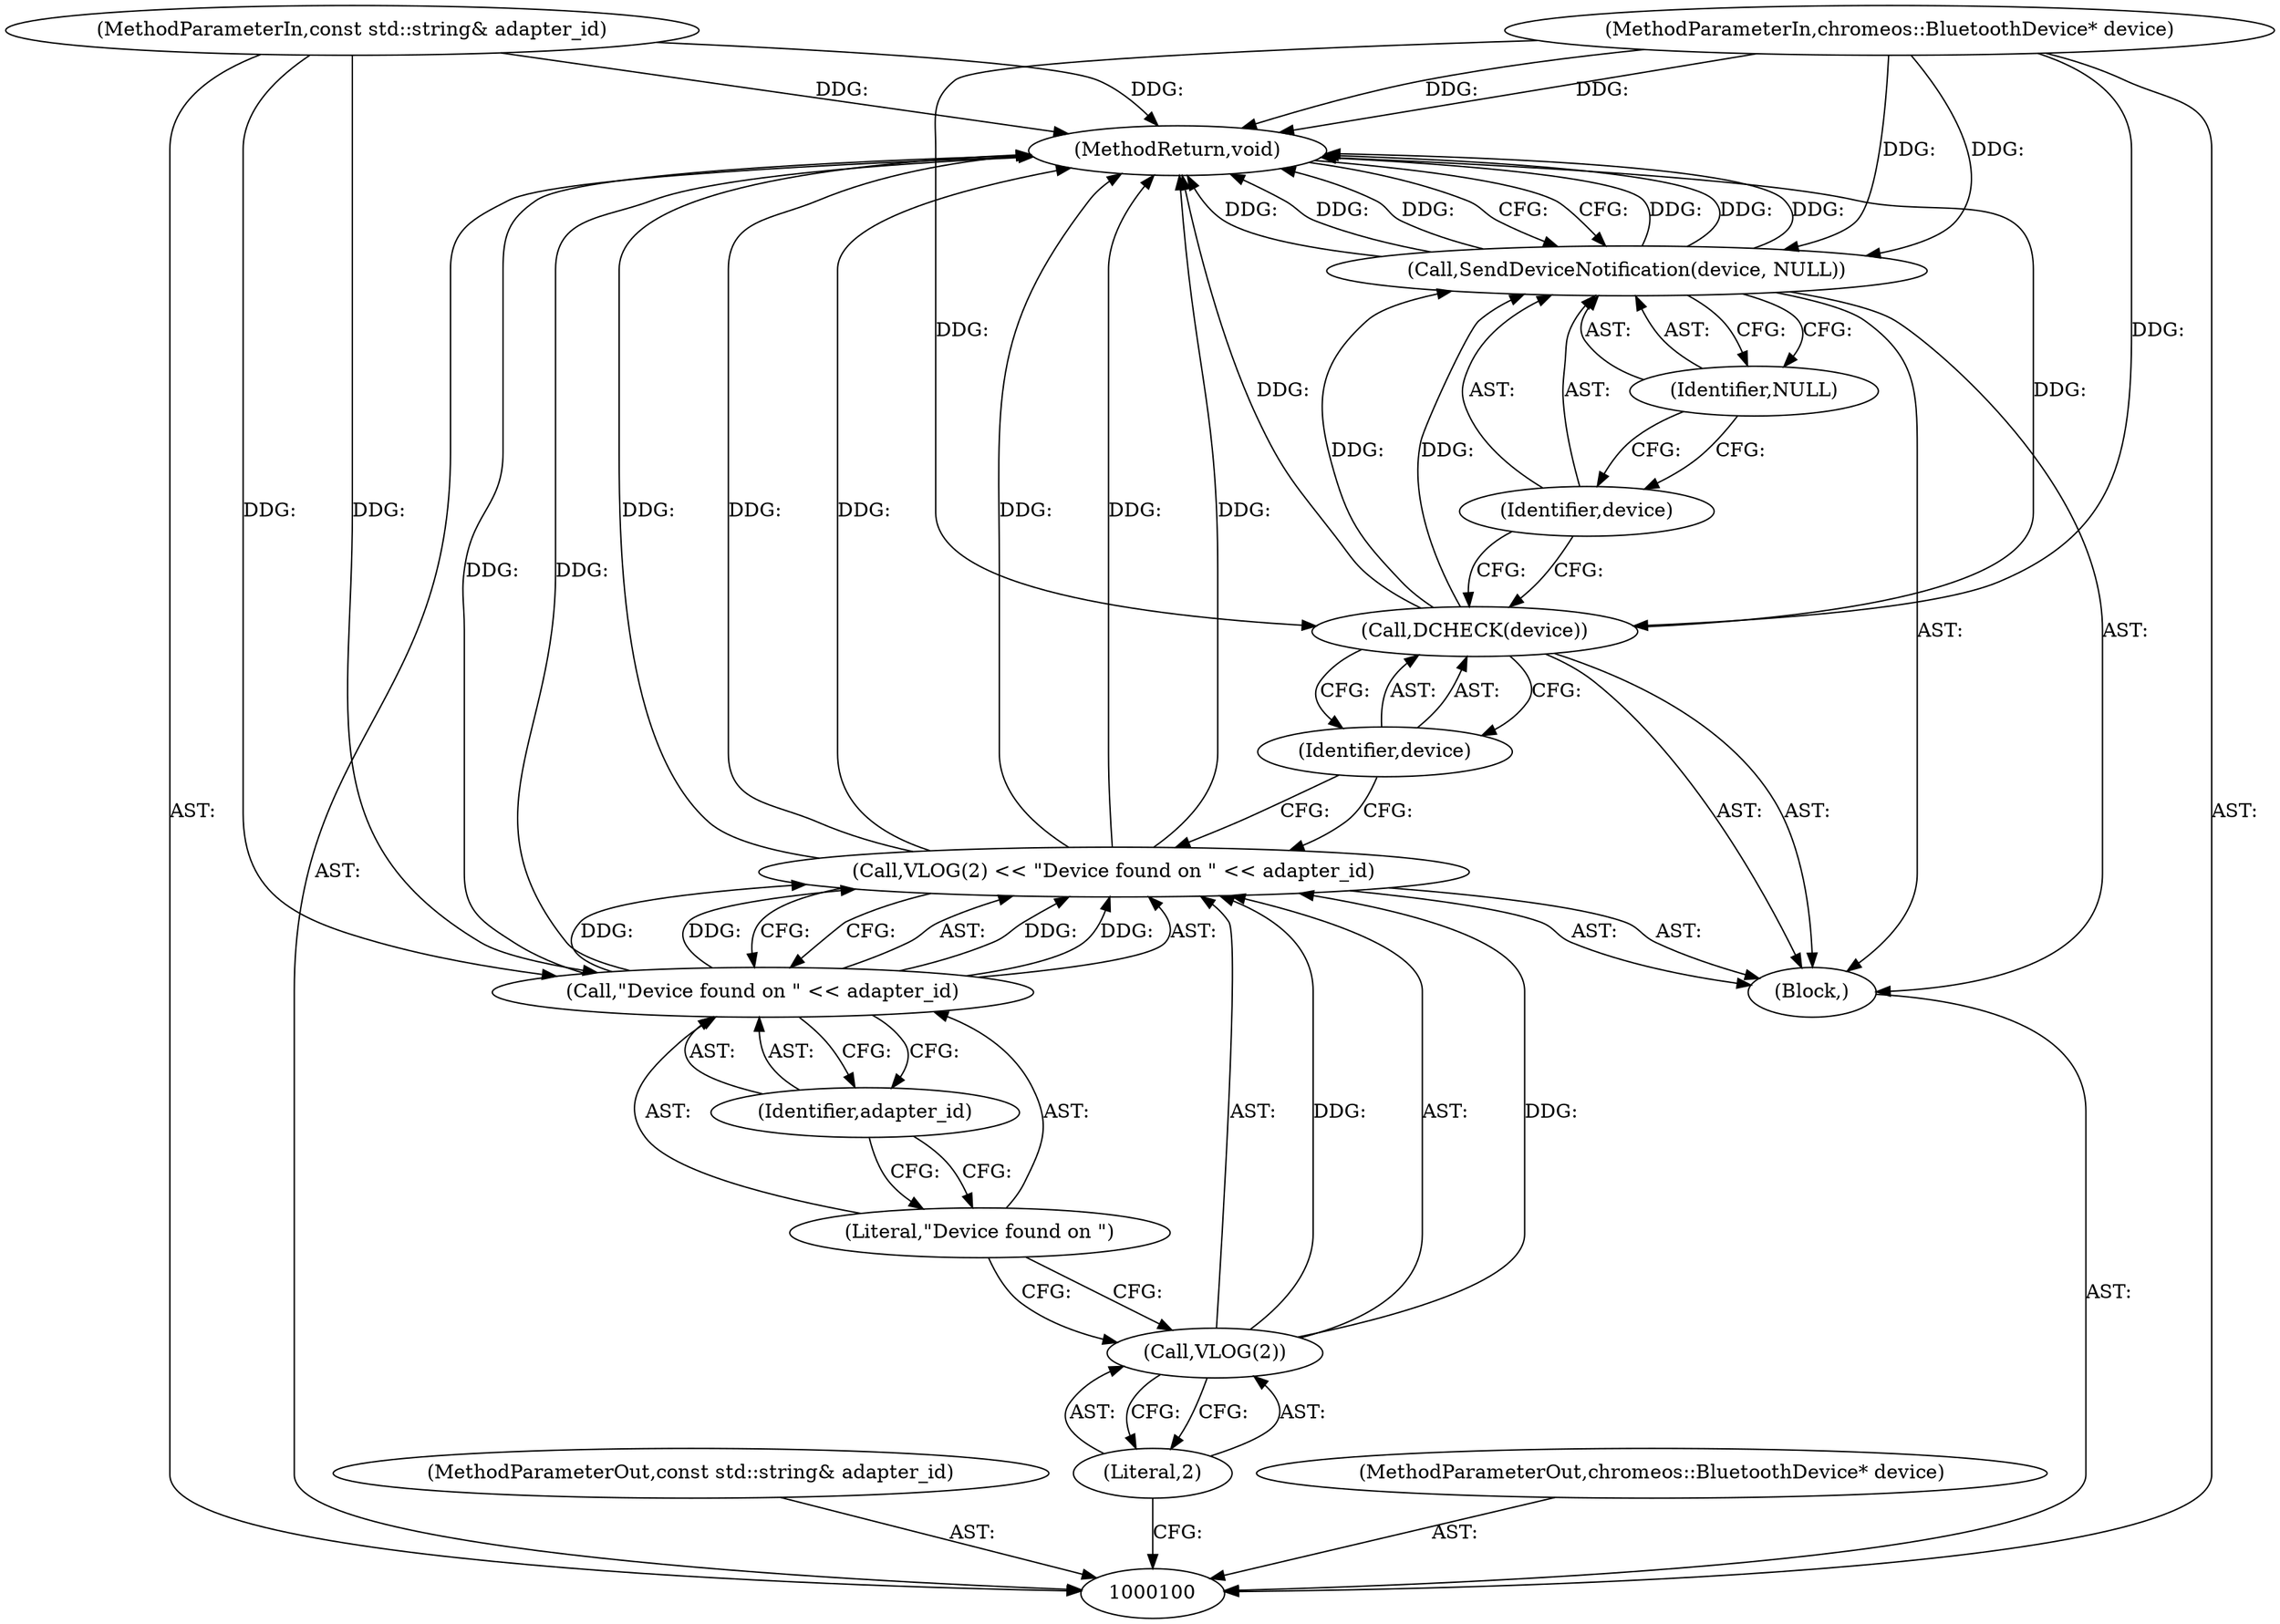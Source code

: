 digraph "0_Chrome_0a38f71865b63025dce4de1f8cca71979c48d14d" {
"1000115" [label="(MethodReturn,void)"];
"1000101" [label="(MethodParameterIn,const std::string& adapter_id)"];
"1000141" [label="(MethodParameterOut,const std::string& adapter_id)"];
"1000102" [label="(MethodParameterIn,chromeos::BluetoothDevice* device)"];
"1000142" [label="(MethodParameterOut,chromeos::BluetoothDevice* device)"];
"1000103" [label="(Block,)"];
"1000107" [label="(Call,\"Device found on \" << adapter_id)"];
"1000108" [label="(Literal,\"Device found on \")"];
"1000104" [label="(Call,VLOG(2) << \"Device found on \" << adapter_id)"];
"1000105" [label="(Call,VLOG(2))"];
"1000109" [label="(Identifier,adapter_id)"];
"1000106" [label="(Literal,2)"];
"1000111" [label="(Identifier,device)"];
"1000110" [label="(Call,DCHECK(device))"];
"1000112" [label="(Call,SendDeviceNotification(device, NULL))"];
"1000113" [label="(Identifier,device)"];
"1000114" [label="(Identifier,NULL)"];
"1000115" -> "1000100"  [label="AST: "];
"1000115" -> "1000112"  [label="CFG: "];
"1000104" -> "1000115"  [label="DDG: "];
"1000104" -> "1000115"  [label="DDG: "];
"1000104" -> "1000115"  [label="DDG: "];
"1000112" -> "1000115"  [label="DDG: "];
"1000112" -> "1000115"  [label="DDG: "];
"1000112" -> "1000115"  [label="DDG: "];
"1000107" -> "1000115"  [label="DDG: "];
"1000102" -> "1000115"  [label="DDG: "];
"1000101" -> "1000115"  [label="DDG: "];
"1000110" -> "1000115"  [label="DDG: "];
"1000101" -> "1000100"  [label="AST: "];
"1000101" -> "1000115"  [label="DDG: "];
"1000101" -> "1000107"  [label="DDG: "];
"1000141" -> "1000100"  [label="AST: "];
"1000102" -> "1000100"  [label="AST: "];
"1000102" -> "1000115"  [label="DDG: "];
"1000102" -> "1000110"  [label="DDG: "];
"1000102" -> "1000112"  [label="DDG: "];
"1000142" -> "1000100"  [label="AST: "];
"1000103" -> "1000100"  [label="AST: "];
"1000104" -> "1000103"  [label="AST: "];
"1000110" -> "1000103"  [label="AST: "];
"1000112" -> "1000103"  [label="AST: "];
"1000107" -> "1000104"  [label="AST: "];
"1000107" -> "1000109"  [label="CFG: "];
"1000108" -> "1000107"  [label="AST: "];
"1000109" -> "1000107"  [label="AST: "];
"1000104" -> "1000107"  [label="CFG: "];
"1000107" -> "1000115"  [label="DDG: "];
"1000107" -> "1000104"  [label="DDG: "];
"1000107" -> "1000104"  [label="DDG: "];
"1000101" -> "1000107"  [label="DDG: "];
"1000108" -> "1000107"  [label="AST: "];
"1000108" -> "1000105"  [label="CFG: "];
"1000109" -> "1000108"  [label="CFG: "];
"1000104" -> "1000103"  [label="AST: "];
"1000104" -> "1000107"  [label="CFG: "];
"1000105" -> "1000104"  [label="AST: "];
"1000107" -> "1000104"  [label="AST: "];
"1000111" -> "1000104"  [label="CFG: "];
"1000104" -> "1000115"  [label="DDG: "];
"1000104" -> "1000115"  [label="DDG: "];
"1000104" -> "1000115"  [label="DDG: "];
"1000105" -> "1000104"  [label="DDG: "];
"1000107" -> "1000104"  [label="DDG: "];
"1000107" -> "1000104"  [label="DDG: "];
"1000105" -> "1000104"  [label="AST: "];
"1000105" -> "1000106"  [label="CFG: "];
"1000106" -> "1000105"  [label="AST: "];
"1000108" -> "1000105"  [label="CFG: "];
"1000105" -> "1000104"  [label="DDG: "];
"1000109" -> "1000107"  [label="AST: "];
"1000109" -> "1000108"  [label="CFG: "];
"1000107" -> "1000109"  [label="CFG: "];
"1000106" -> "1000105"  [label="AST: "];
"1000106" -> "1000100"  [label="CFG: "];
"1000105" -> "1000106"  [label="CFG: "];
"1000111" -> "1000110"  [label="AST: "];
"1000111" -> "1000104"  [label="CFG: "];
"1000110" -> "1000111"  [label="CFG: "];
"1000110" -> "1000103"  [label="AST: "];
"1000110" -> "1000111"  [label="CFG: "];
"1000111" -> "1000110"  [label="AST: "];
"1000113" -> "1000110"  [label="CFG: "];
"1000110" -> "1000115"  [label="DDG: "];
"1000102" -> "1000110"  [label="DDG: "];
"1000110" -> "1000112"  [label="DDG: "];
"1000112" -> "1000103"  [label="AST: "];
"1000112" -> "1000114"  [label="CFG: "];
"1000113" -> "1000112"  [label="AST: "];
"1000114" -> "1000112"  [label="AST: "];
"1000115" -> "1000112"  [label="CFG: "];
"1000112" -> "1000115"  [label="DDG: "];
"1000112" -> "1000115"  [label="DDG: "];
"1000112" -> "1000115"  [label="DDG: "];
"1000110" -> "1000112"  [label="DDG: "];
"1000102" -> "1000112"  [label="DDG: "];
"1000113" -> "1000112"  [label="AST: "];
"1000113" -> "1000110"  [label="CFG: "];
"1000114" -> "1000113"  [label="CFG: "];
"1000114" -> "1000112"  [label="AST: "];
"1000114" -> "1000113"  [label="CFG: "];
"1000112" -> "1000114"  [label="CFG: "];
}
